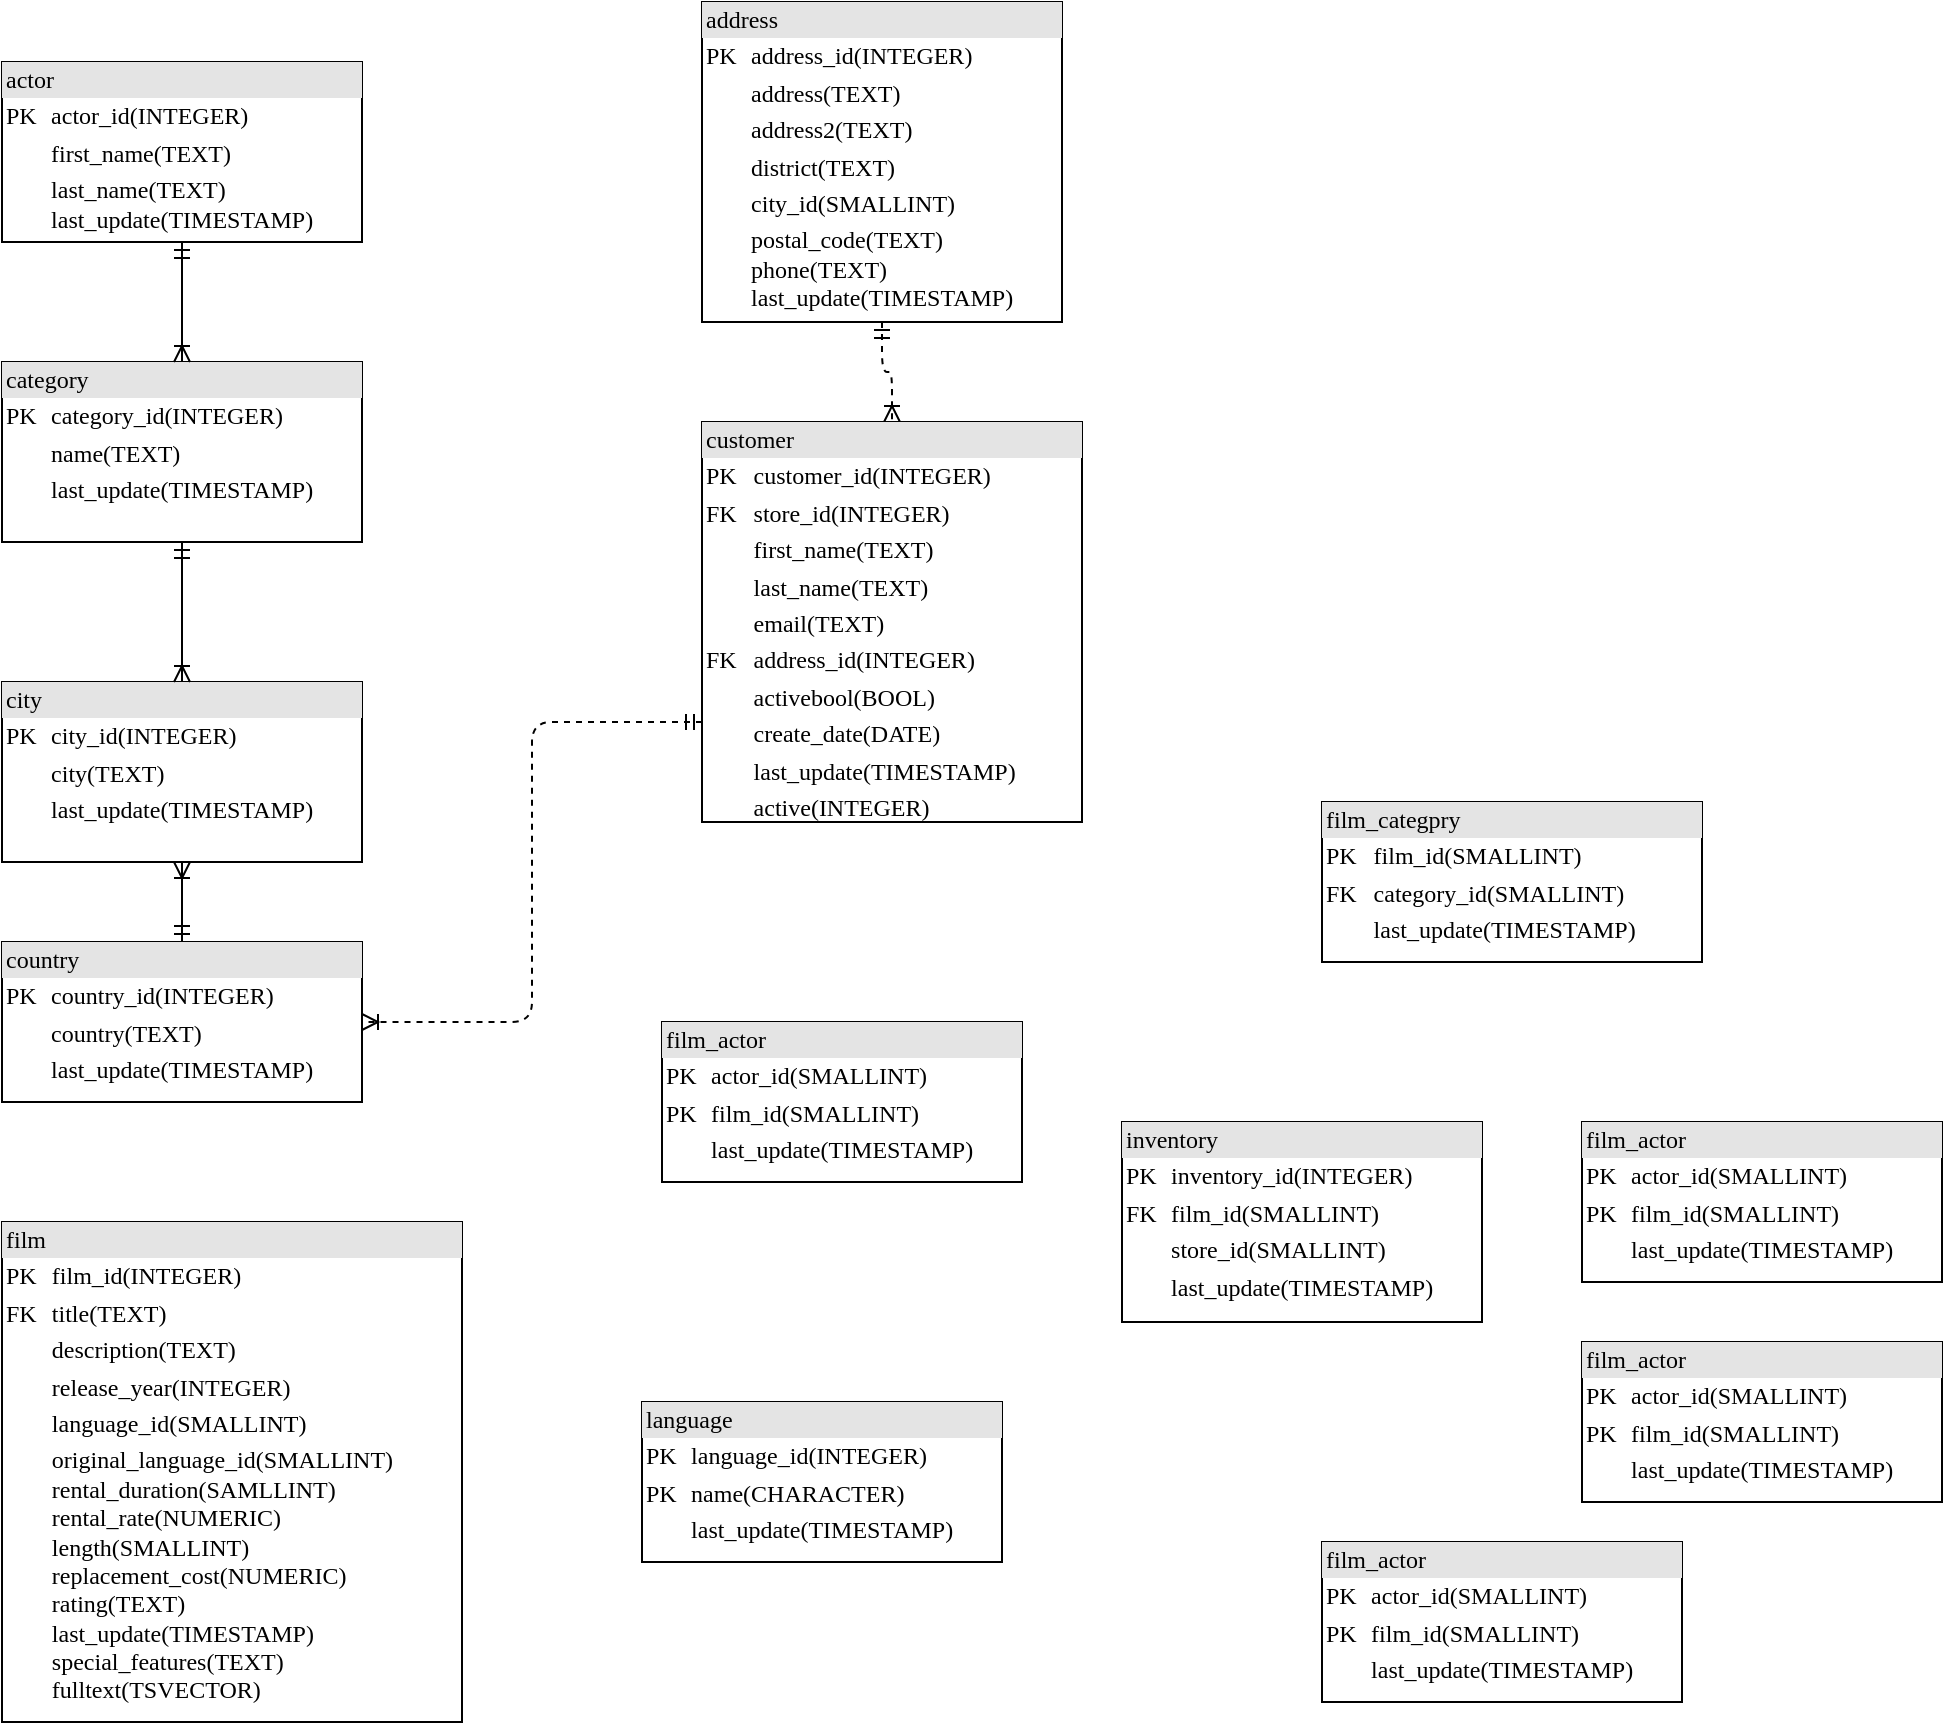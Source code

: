 <mxfile version="12.8.4" type="github">
  <diagram name="Page-1" id="2ca16b54-16f6-2749-3443-fa8db7711227">
    <mxGraphModel dx="1038" dy="548" grid="1" gridSize="10" guides="1" tooltips="1" connect="1" arrows="1" fold="1" page="1" pageScale="1" pageWidth="1100" pageHeight="850" background="#ffffff" math="0" shadow="0">
      <root>
        <mxCell id="0" />
        <mxCell id="1" parent="0" />
        <mxCell id="2ed32ef02a7f4228-1" value="&lt;div style=&quot;box-sizing: border-box ; width: 100% ; background: #e4e4e4 ; padding: 2px&quot;&gt;actor&lt;/div&gt;&lt;table style=&quot;width: 100% ; font-size: 1em&quot; cellpadding=&quot;2&quot; cellspacing=&quot;0&quot;&gt;&lt;tbody&gt;&lt;tr&gt;&lt;td&gt;PK&lt;/td&gt;&lt;td&gt;actor_id(INTEGER)&lt;/td&gt;&lt;/tr&gt;&lt;tr&gt;&lt;td&gt;&lt;br&gt;&lt;/td&gt;&lt;td&gt;first_name(TEXT)&lt;/td&gt;&lt;/tr&gt;&lt;tr&gt;&lt;td&gt;&lt;/td&gt;&lt;td&gt;last_name(TEXT)&lt;br&gt;last_update(TIMESTAMP)&lt;/td&gt;&lt;/tr&gt;&lt;/tbody&gt;&lt;/table&gt;" style="verticalAlign=top;align=left;overflow=fill;html=1;rounded=0;shadow=0;comic=0;labelBackgroundColor=none;strokeWidth=1;fontFamily=Verdana;fontSize=12" parent="1" vertex="1">
          <mxGeometry x="110" y="100" width="180" height="90" as="geometry" />
        </mxCell>
        <mxCell id="2ed32ef02a7f4228-18" style="edgeStyle=orthogonalEdgeStyle;html=1;entryX=0.5;entryY=0;dashed=1;labelBackgroundColor=none;startArrow=ERmandOne;endArrow=ERoneToMany;fontFamily=Verdana;fontSize=12;align=left;" parent="1" source="2ed32ef02a7f4228-2" target="2ed32ef02a7f4228-8" edge="1">
          <mxGeometry relative="1" as="geometry" />
        </mxCell>
        <mxCell id="2ed32ef02a7f4228-2" value="&lt;div style=&quot;box-sizing: border-box ; width: 100% ; background: #e4e4e4 ; padding: 2px&quot;&gt;address&lt;/div&gt;&lt;table style=&quot;width: 100% ; font-size: 1em&quot; cellpadding=&quot;2&quot; cellspacing=&quot;0&quot;&gt;&lt;tbody&gt;&lt;tr&gt;&lt;td&gt;PK&lt;/td&gt;&lt;td&gt;address_id(INTEGER)&lt;/td&gt;&lt;/tr&gt;&lt;tr&gt;&lt;td&gt;&lt;br&gt;&lt;/td&gt;&lt;td&gt;address(TEXT)&lt;/td&gt;&lt;/tr&gt;&lt;tr&gt;&lt;td&gt;&lt;/td&gt;&lt;td&gt;address2(TEXT)&lt;/td&gt;&lt;/tr&gt;&lt;tr&gt;&lt;td&gt;&lt;br&gt;&lt;/td&gt;&lt;td&gt;district(TEXT)&lt;br&gt;&lt;/td&gt;&lt;/tr&gt;&lt;tr&gt;&lt;td&gt;&lt;br&gt;&lt;/td&gt;&lt;td&gt;city_id(SMALLINT)&lt;/td&gt;&lt;/tr&gt;&lt;tr&gt;&lt;td&gt;&lt;br&gt;&lt;/td&gt;&lt;td&gt;postal_code(TEXT)&lt;br&gt;phone(TEXT)&lt;br&gt;last_update(TIMESTAMP)&lt;/td&gt;&lt;/tr&gt;&lt;/tbody&gt;&lt;/table&gt;" style="verticalAlign=top;align=left;overflow=fill;html=1;rounded=0;shadow=0;comic=0;labelBackgroundColor=none;strokeWidth=1;fontFamily=Verdana;fontSize=12" parent="1" vertex="1">
          <mxGeometry x="460" y="70" width="180" height="160" as="geometry" />
        </mxCell>
        <mxCell id="2ed32ef02a7f4228-16" style="edgeStyle=orthogonalEdgeStyle;html=1;labelBackgroundColor=none;startArrow=ERmandOne;endArrow=ERoneToMany;fontFamily=Verdana;fontSize=12;align=left;" parent="1" source="2ed32ef02a7f4228-3" target="2ed32ef02a7f4228-4" edge="1">
          <mxGeometry relative="1" as="geometry" />
        </mxCell>
        <mxCell id="2ed32ef02a7f4228-22" style="edgeStyle=orthogonalEdgeStyle;html=1;exitX=0;exitY=0.75;entryX=1;entryY=0.5;dashed=1;labelBackgroundColor=none;startArrow=ERmandOne;endArrow=ERoneToMany;fontFamily=Verdana;fontSize=12;align=left;" parent="1" source="2ed32ef02a7f4228-8" target="2ed32ef02a7f4228-3" edge="1">
          <mxGeometry relative="1" as="geometry" />
        </mxCell>
        <mxCell id="2ed32ef02a7f4228-3" value="&lt;div style=&quot;box-sizing: border-box ; width: 100% ; background: #e4e4e4 ; padding: 2px&quot;&gt;country&lt;/div&gt;&lt;table style=&quot;width: 100% ; font-size: 1em&quot; cellpadding=&quot;2&quot; cellspacing=&quot;0&quot;&gt;&lt;tbody&gt;&lt;tr&gt;&lt;td&gt;PK&lt;/td&gt;&lt;td&gt;country_id(INTEGER)&lt;/td&gt;&lt;/tr&gt;&lt;tr&gt;&lt;td&gt;&lt;br&gt;&lt;/td&gt;&lt;td&gt;country(TEXT)&lt;/td&gt;&lt;/tr&gt;&lt;tr&gt;&lt;td&gt;&lt;/td&gt;&lt;td&gt;last_update(TIMESTAMP)&lt;/td&gt;&lt;/tr&gt;&lt;tr&gt;&lt;td&gt;&lt;br&gt;&lt;/td&gt;&lt;td&gt;&lt;br&gt;&lt;/td&gt;&lt;/tr&gt;&lt;/tbody&gt;&lt;/table&gt;" style="verticalAlign=top;align=left;overflow=fill;html=1;rounded=0;shadow=0;comic=0;labelBackgroundColor=none;strokeWidth=1;fontFamily=Verdana;fontSize=12" parent="1" vertex="1">
          <mxGeometry x="110" y="540" width="180" height="80" as="geometry" />
        </mxCell>
        <mxCell id="2ed32ef02a7f4228-4" value="&lt;div style=&quot;box-sizing: border-box ; width: 100% ; background: #e4e4e4 ; padding: 2px&quot;&gt;city&lt;/div&gt;&lt;table style=&quot;width: 100% ; font-size: 1em&quot; cellpadding=&quot;2&quot; cellspacing=&quot;0&quot;&gt;&lt;tbody&gt;&lt;tr&gt;&lt;td&gt;PK&lt;/td&gt;&lt;td&gt;city_id(INTEGER)&lt;/td&gt;&lt;/tr&gt;&lt;tr&gt;&lt;td&gt;&lt;br&gt;&lt;/td&gt;&lt;td&gt;city(TEXT)&lt;/td&gt;&lt;/tr&gt;&lt;tr&gt;&lt;td&gt;&lt;/td&gt;&lt;td&gt;last_update(TIMESTAMP)&lt;/td&gt;&lt;/tr&gt;&lt;tr&gt;&lt;td&gt;&lt;br&gt;&lt;/td&gt;&lt;td&gt;&lt;br&gt;&lt;/td&gt;&lt;/tr&gt;&lt;/tbody&gt;&lt;/table&gt;" style="verticalAlign=top;align=left;overflow=fill;html=1;rounded=0;shadow=0;comic=0;labelBackgroundColor=none;strokeWidth=1;fontFamily=Verdana;fontSize=12" parent="1" vertex="1">
          <mxGeometry x="110" y="410" width="180" height="90" as="geometry" />
        </mxCell>
        <mxCell id="2ed32ef02a7f4228-15" style="edgeStyle=orthogonalEdgeStyle;html=1;entryX=0.5;entryY=0;labelBackgroundColor=none;startArrow=ERmandOne;endArrow=ERoneToMany;fontFamily=Verdana;fontSize=12;align=left;" parent="1" source="2ed32ef02a7f4228-5" target="2ed32ef02a7f4228-4" edge="1">
          <mxGeometry relative="1" as="geometry" />
        </mxCell>
        <mxCell id="2ed32ef02a7f4228-5" value="&lt;div style=&quot;box-sizing: border-box ; width: 100% ; background: #e4e4e4 ; padding: 2px&quot;&gt;category&lt;/div&gt;&lt;table style=&quot;width: 100% ; font-size: 1em&quot; cellpadding=&quot;2&quot; cellspacing=&quot;0&quot;&gt;&lt;tbody&gt;&lt;tr&gt;&lt;td&gt;PK&lt;/td&gt;&lt;td&gt;category_id(INTEGER)&lt;/td&gt;&lt;/tr&gt;&lt;tr&gt;&lt;td&gt;&lt;br&gt;&lt;/td&gt;&lt;td&gt;name(TEXT)&lt;/td&gt;&lt;/tr&gt;&lt;tr&gt;&lt;td&gt;&lt;/td&gt;&lt;td&gt;last_update(TIMESTAMP)&lt;/td&gt;&lt;/tr&gt;&lt;/tbody&gt;&lt;/table&gt;" style="verticalAlign=top;align=left;overflow=fill;html=1;rounded=0;shadow=0;comic=0;labelBackgroundColor=none;strokeWidth=1;fontFamily=Verdana;fontSize=12" parent="1" vertex="1">
          <mxGeometry x="110" y="250" width="180" height="90" as="geometry" />
        </mxCell>
        <mxCell id="2ed32ef02a7f4228-8" value="&lt;div style=&quot;box-sizing: border-box ; width: 100% ; background: #e4e4e4 ; padding: 2px&quot;&gt;customer&lt;/div&gt;&lt;table style=&quot;width: 100% ; font-size: 1em&quot; cellpadding=&quot;2&quot; cellspacing=&quot;0&quot;&gt;&lt;tbody&gt;&lt;tr&gt;&lt;td&gt;PK&lt;/td&gt;&lt;td&gt;customer_id(INTEGER)&lt;/td&gt;&lt;/tr&gt;&lt;tr&gt;&lt;td&gt;FK&lt;/td&gt;&lt;td&gt;store_id(INTEGER)&lt;/td&gt;&lt;/tr&gt;&lt;tr&gt;&lt;td&gt;&lt;/td&gt;&lt;td&gt;first_name(TEXT)&lt;/td&gt;&lt;/tr&gt;&lt;tr&gt;&lt;td&gt;&lt;br&gt;&lt;/td&gt;&lt;td&gt;last_name(TEXT)&lt;br&gt;&lt;/td&gt;&lt;/tr&gt;&lt;tr&gt;&lt;td&gt;&lt;br&gt;&lt;/td&gt;&lt;td&gt;email(TEXT)&lt;br&gt;&lt;/td&gt;&lt;/tr&gt;&lt;tr&gt;&lt;td&gt;FK&lt;br&gt;&lt;/td&gt;&lt;td&gt;address_id(INTEGER)&lt;br&gt;&lt;/td&gt;&lt;/tr&gt;&lt;tr&gt;&lt;td&gt;&lt;br&gt;&lt;/td&gt;&lt;td&gt;activebool(BOOL)&lt;br&gt;&lt;/td&gt;&lt;/tr&gt;&lt;tr&gt;&lt;td&gt;&lt;br&gt;&lt;/td&gt;&lt;td&gt;create_date(DATE)&lt;/td&gt;&lt;/tr&gt;&lt;tr&gt;&lt;td&gt;&lt;br&gt;&lt;/td&gt;&lt;td&gt;last_update(TIMESTAMP)&lt;/td&gt;&lt;/tr&gt;&lt;tr&gt;&lt;td&gt;&lt;br&gt;&lt;/td&gt;&lt;td&gt;active(INTEGER)&lt;/td&gt;&lt;/tr&gt;&lt;tr&gt;&lt;td&gt;&lt;/td&gt;&lt;td&gt;&lt;/td&gt;&lt;/tr&gt;&lt;/tbody&gt;&lt;/table&gt;" style="verticalAlign=top;align=left;overflow=fill;html=1;rounded=0;shadow=0;comic=0;labelBackgroundColor=none;strokeWidth=1;fontFamily=Verdana;fontSize=12" parent="1" vertex="1">
          <mxGeometry x="460" y="280" width="190" height="200" as="geometry" />
        </mxCell>
        <mxCell id="2ed32ef02a7f4228-12" value="&lt;div style=&quot;box-sizing: border-box ; width: 100% ; background: #e4e4e4 ; padding: 2px&quot;&gt;film&lt;/div&gt;&lt;table style=&quot;width: 100% ; font-size: 1em&quot; cellpadding=&quot;2&quot; cellspacing=&quot;0&quot;&gt;&lt;tbody&gt;&lt;tr&gt;&lt;td&gt;PK&lt;/td&gt;&lt;td&gt;film_id(INTEGER)&lt;/td&gt;&lt;/tr&gt;&lt;tr&gt;&lt;td&gt;FK&lt;/td&gt;&lt;td&gt;title(TEXT)&lt;/td&gt;&lt;/tr&gt;&lt;tr&gt;&lt;td&gt;&lt;/td&gt;&lt;td&gt;description(TEXT)&lt;/td&gt;&lt;/tr&gt;&lt;tr&gt;&lt;td&gt;&lt;br&gt;&lt;/td&gt;&lt;td&gt;release_year(INTEGER)&lt;/td&gt;&lt;/tr&gt;&lt;tr&gt;&lt;td&gt;&lt;br&gt;&lt;/td&gt;&lt;td&gt;language_id(SMALLINT)&lt;br&gt;&lt;/td&gt;&lt;/tr&gt;&lt;tr&gt;&lt;td&gt;&lt;br&gt;&lt;/td&gt;&lt;td&gt;original_language_id(SMALLINT)&lt;br&gt;rental_duration(SAMLLINT)&lt;br&gt;rental_rate(NUMERIC)&lt;br&gt;length(SMALLINT)&lt;br&gt;replacement_cost(NUMERIC)&lt;br&gt;rating(TEXT)&lt;br&gt;last_update(TIMESTAMP)&lt;br&gt;special_features(TEXT)&lt;br&gt;fulltext(TSVECTOR)&lt;/td&gt;&lt;/tr&gt;&lt;/tbody&gt;&lt;/table&gt;" style="verticalAlign=top;align=left;overflow=fill;html=1;rounded=0;shadow=0;comic=0;labelBackgroundColor=none;strokeWidth=1;fontFamily=Verdana;fontSize=12" parent="1" vertex="1">
          <mxGeometry x="110" y="680" width="230" height="250" as="geometry" />
        </mxCell>
        <mxCell id="2ed32ef02a7f4228-13" value="" style="edgeStyle=orthogonalEdgeStyle;html=1;endArrow=ERoneToMany;startArrow=ERmandOne;labelBackgroundColor=none;fontFamily=Verdana;fontSize=12;align=left;exitX=0.5;exitY=1;entryX=0.5;entryY=0;" parent="1" source="2ed32ef02a7f4228-1" target="2ed32ef02a7f4228-5" edge="1">
          <mxGeometry width="100" height="100" relative="1" as="geometry">
            <mxPoint x="350" y="370" as="sourcePoint" />
            <mxPoint x="450" y="270" as="targetPoint" />
          </mxGeometry>
        </mxCell>
        <mxCell id="_iaLI4-P-JwY5IoKAcas-1" value="&lt;div style=&quot;box-sizing: border-box ; width: 100% ; background: #e4e4e4 ; padding: 2px&quot;&gt;film_categpry&lt;/div&gt;&lt;table style=&quot;width: 100% ; font-size: 1em&quot; cellpadding=&quot;2&quot; cellspacing=&quot;0&quot;&gt;&lt;tbody&gt;&lt;tr&gt;&lt;td&gt;PK&lt;/td&gt;&lt;td&gt;film_id(SMALLINT)&lt;/td&gt;&lt;/tr&gt;&lt;tr&gt;&lt;td&gt;FK&lt;/td&gt;&lt;td&gt;category_id(SMALLINT)&lt;/td&gt;&lt;/tr&gt;&lt;tr&gt;&lt;td&gt;&lt;/td&gt;&lt;td&gt;last_update(TIMESTAMP)&lt;/td&gt;&lt;/tr&gt;&lt;tr&gt;&lt;td&gt;&lt;/td&gt;&lt;td&gt;&lt;/td&gt;&lt;/tr&gt;&lt;/tbody&gt;&lt;/table&gt;" style="verticalAlign=top;align=left;overflow=fill;html=1;rounded=0;shadow=0;comic=0;labelBackgroundColor=none;strokeWidth=1;fontFamily=Verdana;fontSize=12" vertex="1" parent="1">
          <mxGeometry x="770" y="470" width="190" height="80" as="geometry" />
        </mxCell>
        <mxCell id="_iaLI4-P-JwY5IoKAcas-2" value="&lt;div style=&quot;box-sizing: border-box ; width: 100% ; background: #e4e4e4 ; padding: 2px&quot;&gt;film_actor&lt;/div&gt;&lt;table style=&quot;width: 100% ; font-size: 1em&quot; cellpadding=&quot;2&quot; cellspacing=&quot;0&quot;&gt;&lt;tbody&gt;&lt;tr&gt;&lt;td&gt;PK&lt;/td&gt;&lt;td&gt;actor_id(SMALLINT)&lt;/td&gt;&lt;/tr&gt;&lt;tr&gt;&lt;td&gt;PK&lt;/td&gt;&lt;td&gt;film_id(SMALLINT)&lt;/td&gt;&lt;/tr&gt;&lt;tr&gt;&lt;td&gt;&lt;/td&gt;&lt;td&gt;last_update(TIMESTAMP)&lt;/td&gt;&lt;/tr&gt;&lt;tr&gt;&lt;td&gt;&lt;/td&gt;&lt;td&gt;&lt;/td&gt;&lt;/tr&gt;&lt;/tbody&gt;&lt;/table&gt;" style="verticalAlign=top;align=left;overflow=fill;html=1;rounded=0;shadow=0;comic=0;labelBackgroundColor=none;strokeWidth=1;fontFamily=Verdana;fontSize=12" vertex="1" parent="1">
          <mxGeometry x="440" y="580" width="180" height="80" as="geometry" />
        </mxCell>
        <mxCell id="_iaLI4-P-JwY5IoKAcas-3" value="&lt;div style=&quot;box-sizing: border-box ; width: 100% ; background: #e4e4e4 ; padding: 2px&quot;&gt;inventory&lt;/div&gt;&lt;table style=&quot;width: 100% ; font-size: 1em&quot; cellpadding=&quot;2&quot; cellspacing=&quot;0&quot;&gt;&lt;tbody&gt;&lt;tr&gt;&lt;td&gt;PK&lt;/td&gt;&lt;td&gt;inventory_id(INTEGER)&lt;/td&gt;&lt;/tr&gt;&lt;tr&gt;&lt;td&gt;FK&lt;/td&gt;&lt;td&gt;film_id(SMALLINT)&lt;/td&gt;&lt;/tr&gt;&lt;tr&gt;&lt;td&gt;&lt;/td&gt;&lt;td&gt;store_id(SMALLINT)&lt;/td&gt;&lt;/tr&gt;&lt;tr&gt;&lt;td&gt;&lt;br&gt;&lt;/td&gt;&lt;td&gt;last_update(TIMESTAMP)&lt;/td&gt;&lt;/tr&gt;&lt;tr&gt;&lt;td&gt;&lt;/td&gt;&lt;td&gt;&lt;/td&gt;&lt;/tr&gt;&lt;/tbody&gt;&lt;/table&gt;" style="verticalAlign=top;align=left;overflow=fill;html=1;rounded=0;shadow=0;comic=0;labelBackgroundColor=none;strokeWidth=1;fontFamily=Verdana;fontSize=12" vertex="1" parent="1">
          <mxGeometry x="670" y="630" width="180" height="100" as="geometry" />
        </mxCell>
        <mxCell id="_iaLI4-P-JwY5IoKAcas-4" value="&lt;div style=&quot;box-sizing: border-box ; width: 100% ; background: #e4e4e4 ; padding: 2px&quot;&gt;film_actor&lt;/div&gt;&lt;table style=&quot;width: 100% ; font-size: 1em&quot; cellpadding=&quot;2&quot; cellspacing=&quot;0&quot;&gt;&lt;tbody&gt;&lt;tr&gt;&lt;td&gt;PK&lt;/td&gt;&lt;td&gt;actor_id(SMALLINT)&lt;/td&gt;&lt;/tr&gt;&lt;tr&gt;&lt;td&gt;PK&lt;/td&gt;&lt;td&gt;film_id(SMALLINT)&lt;/td&gt;&lt;/tr&gt;&lt;tr&gt;&lt;td&gt;&lt;/td&gt;&lt;td&gt;last_update(TIMESTAMP)&lt;/td&gt;&lt;/tr&gt;&lt;tr&gt;&lt;td&gt;&lt;/td&gt;&lt;td&gt;&lt;/td&gt;&lt;/tr&gt;&lt;/tbody&gt;&lt;/table&gt;" style="verticalAlign=top;align=left;overflow=fill;html=1;rounded=0;shadow=0;comic=0;labelBackgroundColor=none;strokeWidth=1;fontFamily=Verdana;fontSize=12" vertex="1" parent="1">
          <mxGeometry x="900" y="740" width="180" height="80" as="geometry" />
        </mxCell>
        <mxCell id="_iaLI4-P-JwY5IoKAcas-5" value="&lt;div style=&quot;box-sizing: border-box ; width: 100% ; background: #e4e4e4 ; padding: 2px&quot;&gt;film_actor&lt;/div&gt;&lt;table style=&quot;width: 100% ; font-size: 1em&quot; cellpadding=&quot;2&quot; cellspacing=&quot;0&quot;&gt;&lt;tbody&gt;&lt;tr&gt;&lt;td&gt;PK&lt;/td&gt;&lt;td&gt;actor_id(SMALLINT)&lt;/td&gt;&lt;/tr&gt;&lt;tr&gt;&lt;td&gt;PK&lt;/td&gt;&lt;td&gt;film_id(SMALLINT)&lt;/td&gt;&lt;/tr&gt;&lt;tr&gt;&lt;td&gt;&lt;/td&gt;&lt;td&gt;last_update(TIMESTAMP)&lt;/td&gt;&lt;/tr&gt;&lt;tr&gt;&lt;td&gt;&lt;/td&gt;&lt;td&gt;&lt;/td&gt;&lt;/tr&gt;&lt;/tbody&gt;&lt;/table&gt;" style="verticalAlign=top;align=left;overflow=fill;html=1;rounded=0;shadow=0;comic=0;labelBackgroundColor=none;strokeWidth=1;fontFamily=Verdana;fontSize=12" vertex="1" parent="1">
          <mxGeometry x="900" y="630" width="180" height="80" as="geometry" />
        </mxCell>
        <mxCell id="_iaLI4-P-JwY5IoKAcas-6" value="&lt;div style=&quot;box-sizing: border-box ; width: 100% ; background: #e4e4e4 ; padding: 2px&quot;&gt;film_actor&lt;/div&gt;&lt;table style=&quot;width: 100% ; font-size: 1em&quot; cellpadding=&quot;2&quot; cellspacing=&quot;0&quot;&gt;&lt;tbody&gt;&lt;tr&gt;&lt;td&gt;PK&lt;/td&gt;&lt;td&gt;actor_id(SMALLINT)&lt;/td&gt;&lt;/tr&gt;&lt;tr&gt;&lt;td&gt;PK&lt;/td&gt;&lt;td&gt;film_id(SMALLINT)&lt;/td&gt;&lt;/tr&gt;&lt;tr&gt;&lt;td&gt;&lt;/td&gt;&lt;td&gt;last_update(TIMESTAMP)&lt;/td&gt;&lt;/tr&gt;&lt;tr&gt;&lt;td&gt;&lt;/td&gt;&lt;td&gt;&lt;/td&gt;&lt;/tr&gt;&lt;/tbody&gt;&lt;/table&gt;" style="verticalAlign=top;align=left;overflow=fill;html=1;rounded=0;shadow=0;comic=0;labelBackgroundColor=none;strokeWidth=1;fontFamily=Verdana;fontSize=12" vertex="1" parent="1">
          <mxGeometry x="770" y="840" width="180" height="80" as="geometry" />
        </mxCell>
        <mxCell id="_iaLI4-P-JwY5IoKAcas-7" value="&lt;div style=&quot;box-sizing: border-box ; width: 100% ; background: #e4e4e4 ; padding: 2px&quot;&gt;language&lt;/div&gt;&lt;table style=&quot;width: 100% ; font-size: 1em&quot; cellpadding=&quot;2&quot; cellspacing=&quot;0&quot;&gt;&lt;tbody&gt;&lt;tr&gt;&lt;td&gt;PK&lt;/td&gt;&lt;td&gt;language_id(INTEGER)&lt;/td&gt;&lt;/tr&gt;&lt;tr&gt;&lt;td&gt;PK&lt;/td&gt;&lt;td&gt;name(CHARACTER)&lt;/td&gt;&lt;/tr&gt;&lt;tr&gt;&lt;td&gt;&lt;/td&gt;&lt;td&gt;last_update(TIMESTAMP)&lt;/td&gt;&lt;/tr&gt;&lt;tr&gt;&lt;td&gt;&lt;/td&gt;&lt;td&gt;&lt;/td&gt;&lt;/tr&gt;&lt;/tbody&gt;&lt;/table&gt;" style="verticalAlign=top;align=left;overflow=fill;html=1;rounded=0;shadow=0;comic=0;labelBackgroundColor=none;strokeWidth=1;fontFamily=Verdana;fontSize=12" vertex="1" parent="1">
          <mxGeometry x="430" y="770" width="180" height="80" as="geometry" />
        </mxCell>
      </root>
    </mxGraphModel>
  </diagram>
</mxfile>
